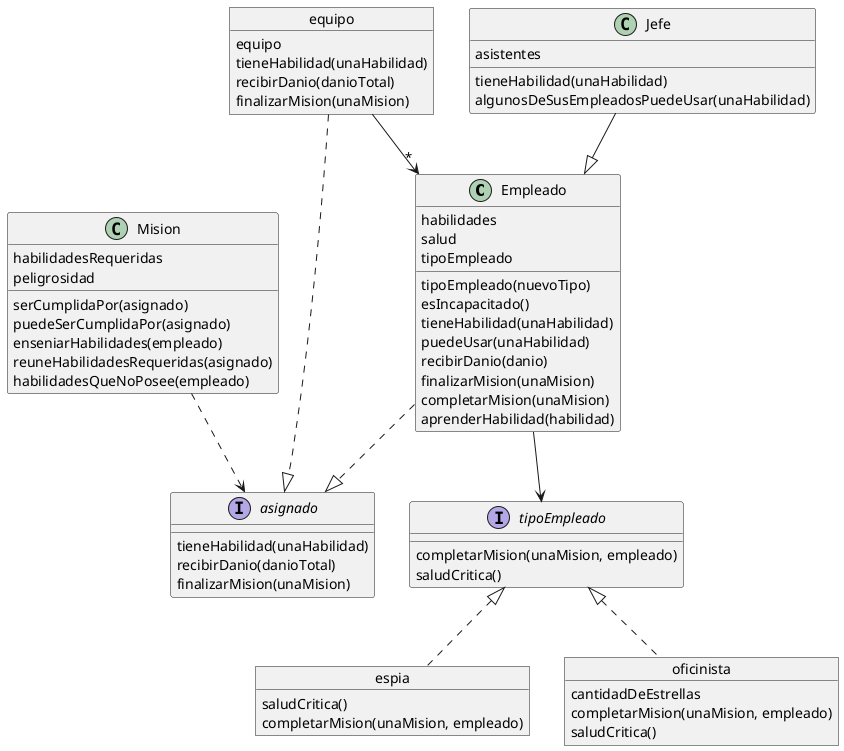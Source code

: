 @startuml dangerZone

class Empleado {
   habilidades 
   salud
   tipoEmpleado

   tipoEmpleado(nuevoTipo)
   esIncapacitado()
   tieneHabilidad(unaHabilidad)
   puedeUsar(unaHabilidad)
   recibirDanio(danio)
   finalizarMision(unaMision)
   completarMision(unaMision)
   aprenderHabilidad(habilidad)
}

object espia {
    saludCritica() 
    completarMision(unaMision, empleado) 
}

object oficinista {
    cantidadDeEstrellas
    completarMision(unaMision, empleado) 
    
    saludCritica()
}

class Jefe  {
    asistentes 
    tieneHabilidad(unaHabilidad)
    algunosDeSusEmpleadosPuedeUsar(unaHabilidad)
}


class Mision {
    habilidadesRequeridas
    peligrosidad
    
    serCumplidaPor(asignado)
    puedeSerCumplidaPor(asignado) 
    enseniarHabilidades(empleado) 
    reuneHabilidadesRequeridas(asignado)
    habilidadesQueNoPosee(empleado) 
}


object equipo {
    equipo 
    
    tieneHabilidad(unaHabilidad)
    recibirDanio(danioTotal) 
    finalizarMision(unaMision)
}

interface asignado {
    tieneHabilidad(unaHabilidad)
    recibirDanio(danioTotal) 
    finalizarMision(unaMision)
}

interface tipoEmpleado{
    completarMision(unaMision, empleado) 
    saludCritica()
}


Mision ..> asignado
Jefe --|> Empleado
equipo ..|> asignado
Empleado --> tipoEmpleado
tipoEmpleado  <|.. espia
tipoEmpleado <|.. oficinista
Empleado ..|> asignado
equipo --> "*"  Empleado 


@enduml

